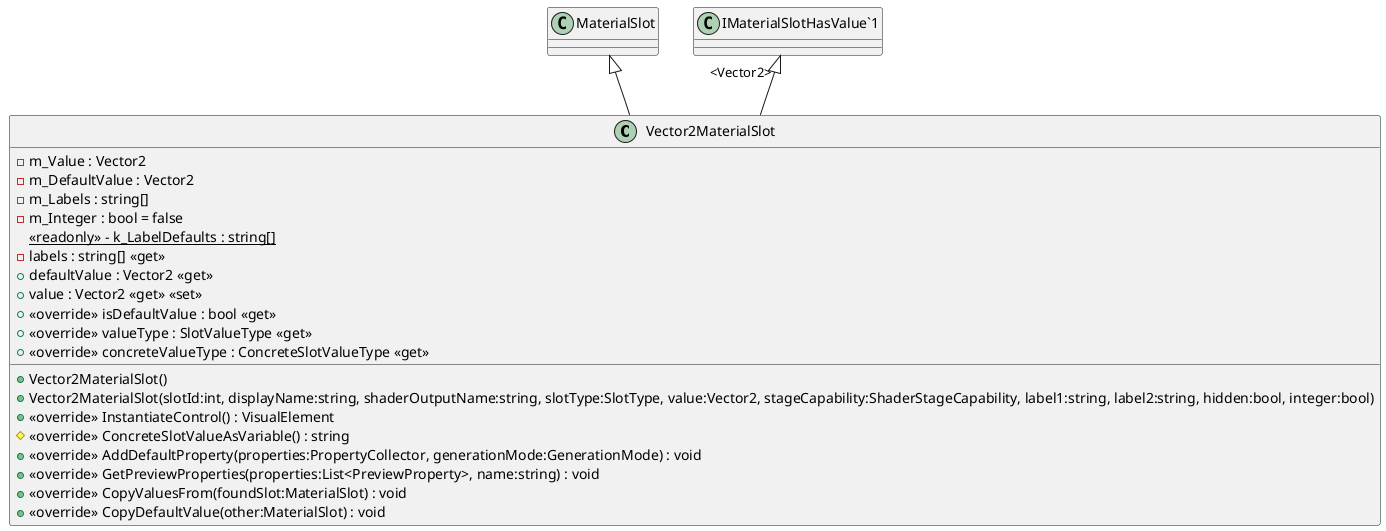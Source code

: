 @startuml
class Vector2MaterialSlot {
    - m_Value : Vector2
    - m_DefaultValue : Vector2
    - m_Labels : string[]
    - m_Integer : bool = false
    {static} <<readonly>> - k_LabelDefaults : string[]
    - labels : string[] <<get>>
    + Vector2MaterialSlot()
    + Vector2MaterialSlot(slotId:int, displayName:string, shaderOutputName:string, slotType:SlotType, value:Vector2, stageCapability:ShaderStageCapability, label1:string, label2:string, hidden:bool, integer:bool)
    + defaultValue : Vector2 <<get>>
    + value : Vector2 <<get>> <<set>>
    + <<override>> isDefaultValue : bool <<get>>
    + <<override>> InstantiateControl() : VisualElement
    # <<override>> ConcreteSlotValueAsVariable() : string
    + <<override>> AddDefaultProperty(properties:PropertyCollector, generationMode:GenerationMode) : void
    + <<override>> GetPreviewProperties(properties:List<PreviewProperty>, name:string) : void
    + <<override>> valueType : SlotValueType <<get>>
    + <<override>> concreteValueType : ConcreteSlotValueType <<get>>
    + <<override>> CopyValuesFrom(foundSlot:MaterialSlot) : void
    + <<override>> CopyDefaultValue(other:MaterialSlot) : void
}
MaterialSlot <|-- Vector2MaterialSlot
"IMaterialSlotHasValue`1" "<Vector2>" <|-- Vector2MaterialSlot
@enduml
